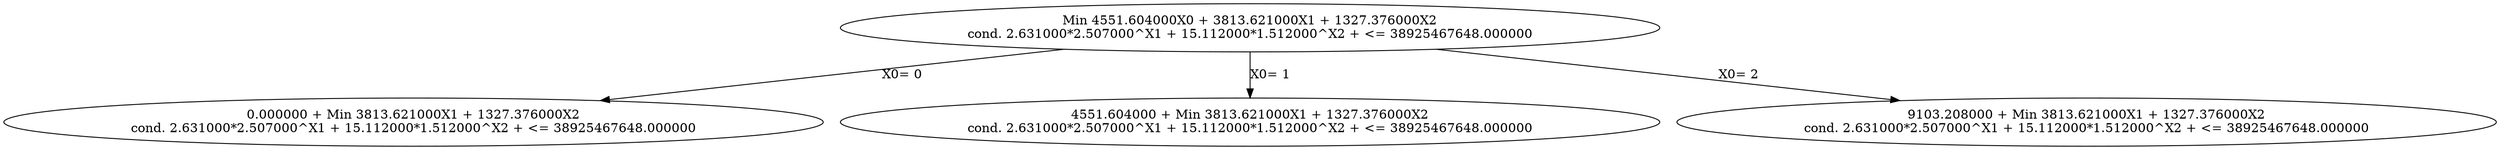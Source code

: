 digraph L {
0[label="Min 4551.604000X0 + 3813.621000X1 + 1327.376000X2
cond. 2.631000*2.507000^X1 + 15.112000*1.512000^X2 + <= 38925467648.000000"]
1[label="0.000000 + Min 3813.621000X1 + 1327.376000X2
cond. 2.631000*2.507000^X1 + 15.112000*1.512000^X2 + <= 38925467648.000000"]
2[label="4551.604000 + Min 3813.621000X1 + 1327.376000X2
cond. 2.631000*2.507000^X1 + 15.112000*1.512000^X2 + <= 38925467648.000000"]
3[label="9103.208000 + Min 3813.621000X1 + 1327.376000X2
cond. 2.631000*2.507000^X1 + 15.112000*1.512000^X2 + <= 38925467648.000000"]
0->1[label="X0= 0"]
0->2[label="X0= 1"]
0->3[label="X0= 2"]

}